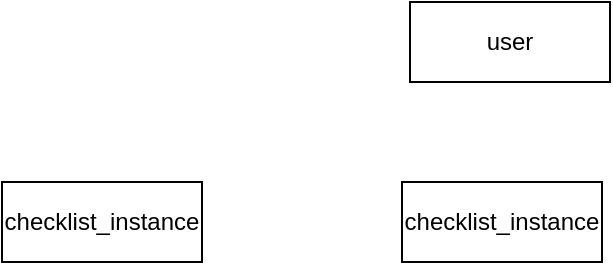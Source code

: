 <mxfile version="13.0.9">
    <diagram id="o6BEttB_v8jE58p42-7V">
        zZRNT8MwDIZ/Te9LU7ZxZQy4cNqBI4oS00SkTZV6tOPX4xJ3XTVN4sDXpbKf2LX9xm0mN1V/H1VjH4MBn+UL02fyNstzKRf0HMCBwVWRQBmdSUhMYOfegSHnlXtnoJ0FYggeXTOHOtQ1aJwxFWPo5mEvwc+rNqqEM7DTyp/TJ2fQJrrOVxN/AFfasbJYXqeTSo3BPElrlQndCZLbTG5iCJisqt+AH7QbdUl5dxdOj41FqPErCTIlvCm/59m0Bf3qXYvPrm5R1Rq4UzyM43fWIewapQe/oxvO5I3FypMnyFTelTXZmnqASIBrQEToL/YpjtPT1kCoAOOBQsaVGa+eN0as2O8m/cWCmT3RvmCm+MrL46snVchgYS6ouvwNlYyLtKsuDLCDFr9HOPGXwhVnuu1bmvVf7FMxk2X9c6qQO33Pn2cnP0W5/QA=
    </diagram>
</mxfile>